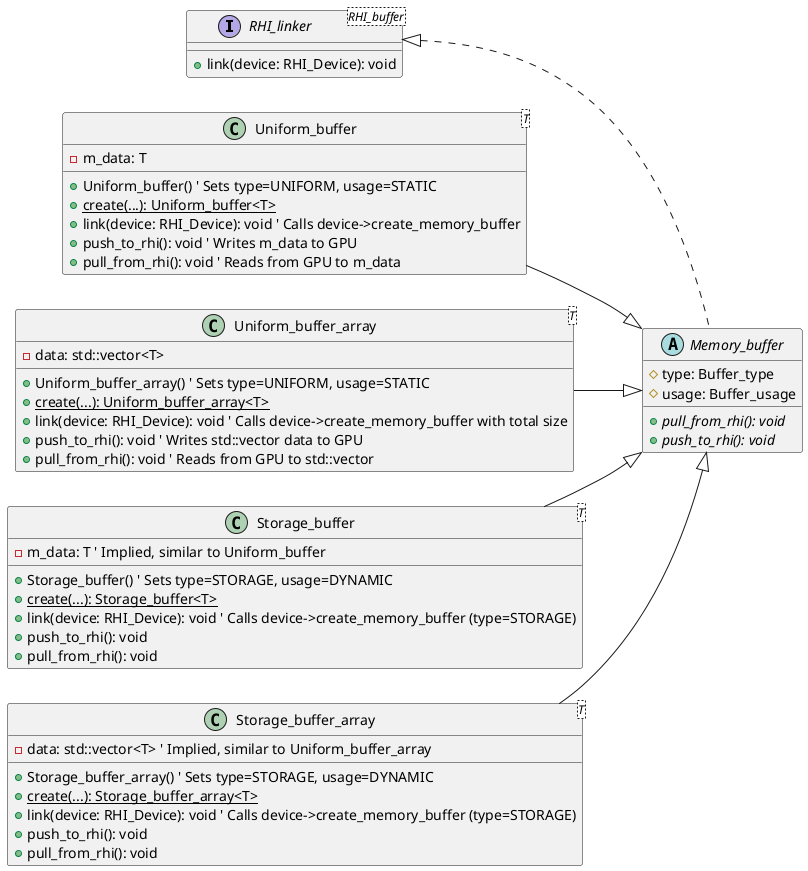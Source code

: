 @startuml
'skinparam linetype ortho

left to right direction


interface "RHI_linker<RHI_buffer>" as RHI_linker_RHI_buffer {
  + link(device: RHI_Device): void
}

abstract class Memory_buffer {
  # type: Buffer_type
  # usage: Buffer_usage
  + {abstract} pull_from_rhi(): void
  + {abstract} push_to_rhi(): void
}
Memory_buffer .up.|> RHI_linker_RHI_buffer

class "Uniform_buffer<T>" as Uniform_buffer_T {
  - m_data: T
  + Uniform_buffer() ' Sets type=UNIFORM, usage=STATIC
  + {static} create(...): Uniform_buffer<T>
  + link(device: RHI_Device): void ' Calls device->create_memory_buffer
  + push_to_rhi(): void ' Writes m_data to GPU
  + pull_from_rhi(): void ' Reads from GPU to m_data
}
Uniform_buffer_T --|> Memory_buffer

class "Uniform_buffer_array<T>" as Uniform_buffer_array_T {
  - data: std::vector<T>
  + Uniform_buffer_array() ' Sets type=UNIFORM, usage=STATIC
  + {static} create(...): Uniform_buffer_array<T>
  + link(device: RHI_Device): void ' Calls device->create_memory_buffer with total size
  + push_to_rhi(): void ' Writes std::vector data to GPU
  + pull_from_rhi(): void ' Reads from GPU to std::vector
}
Uniform_buffer_array_T --|> Memory_buffer

class "Storage_buffer<T>" as Storage_buffer_T {
  - m_data: T ' Implied, similar to Uniform_buffer
  + Storage_buffer() ' Sets type=STORAGE, usage=DYNAMIC
  + {static} create(...): Storage_buffer<T>
  + link(device: RHI_Device): void ' Calls device->create_memory_buffer (type=STORAGE)
  + push_to_rhi(): void
  + pull_from_rhi(): void
}
Storage_buffer_T --|> Memory_buffer

class "Storage_buffer_array<T>" as Storage_buffer_array_T {
  - data: std::vector<T> ' Implied, similar to Uniform_buffer_array
  + Storage_buffer_array() ' Sets type=STORAGE, usage=DYNAMIC
  + {static} create(...): Storage_buffer_array<T>
  + link(device: RHI_Device): void ' Calls device->create_memory_buffer (type=STORAGE)
  + push_to_rhi(): void
  + pull_from_rhi(): void
}
Storage_buffer_array_T --|> Memory_buffer


@enduml